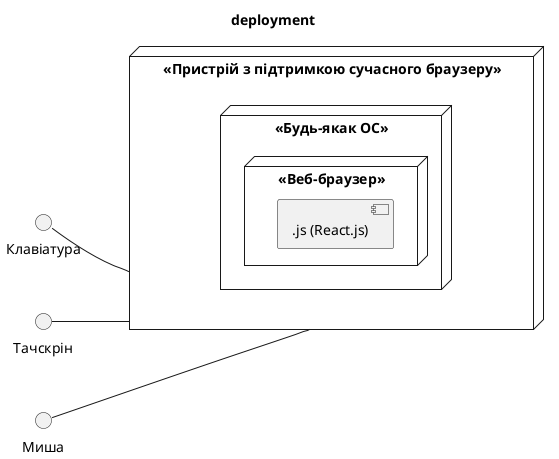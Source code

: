 @startuml
title deployment
left to right direction
node "<<Пристрій з підтримкою сучасного браузеру>>" as dk {
  node "<<Будь-якак ОС>>" {
    node "<<Веб-браузер>>" {
      component [.js (React.js)]
    }
  }
}
interface Клавіатура
interface Тачскрін
interface Миша

Клавіатура -- dk
Тачскрін -- dk
Миша-- dk
@enduml